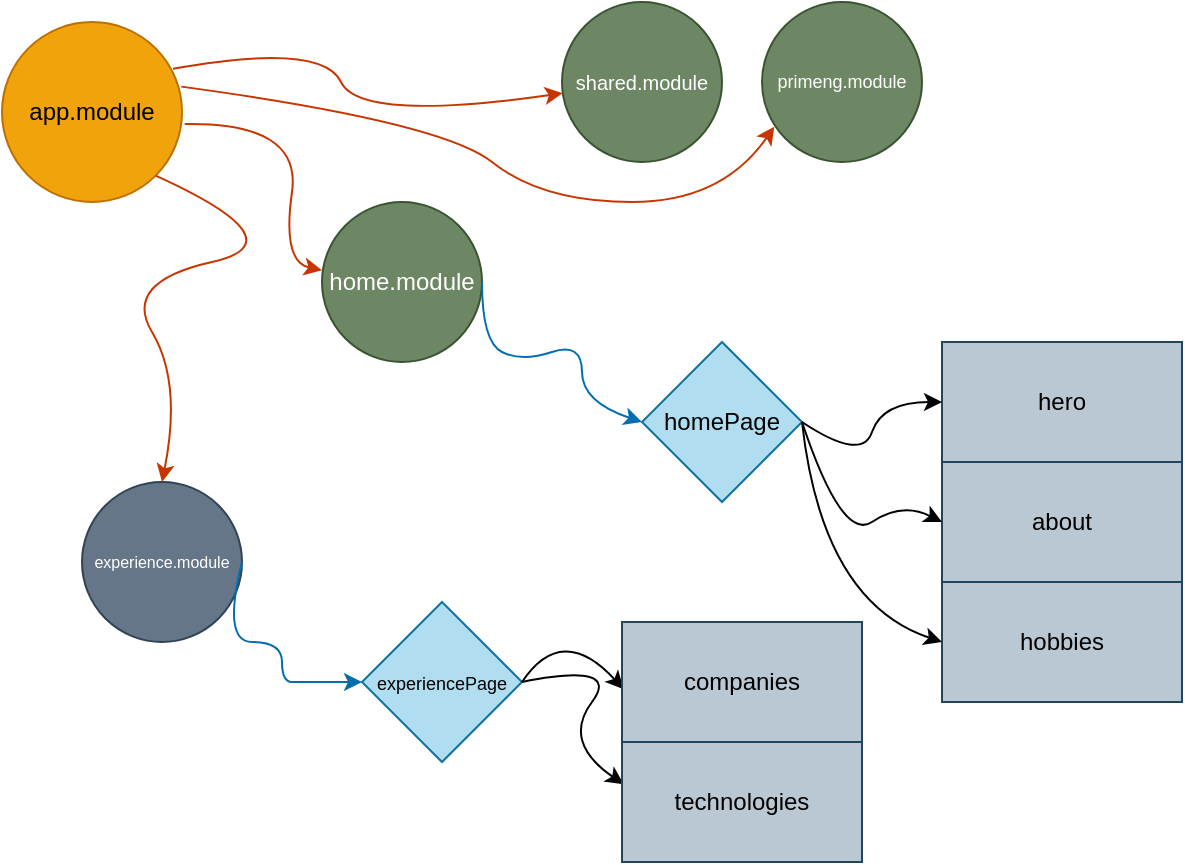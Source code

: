 <mxfile version="22.0.8" type="github">
  <diagram name="Página-1" id="QCgqJy8aZ9ezrLvFy5GA">
    <mxGraphModel dx="1434" dy="910" grid="1" gridSize="10" guides="1" tooltips="1" connect="1" arrows="1" fold="1" page="1" pageScale="1" pageWidth="850" pageHeight="1100" math="0" shadow="0">
      <root>
        <mxCell id="0" />
        <mxCell id="1" parent="0" />
        <mxCell id="O4AilVWGMQxsIXTBMNke-1" value="app.module" style="ellipse;whiteSpace=wrap;html=1;aspect=fixed;fillColor=#f0a30a;fontColor=#000000;strokeColor=#BD7000;" parent="1" vertex="1">
          <mxGeometry x="40" y="30" width="90" height="90" as="geometry" />
        </mxCell>
        <mxCell id="O4AilVWGMQxsIXTBMNke-2" value="home.module" style="ellipse;whiteSpace=wrap;html=1;aspect=fixed;fillColor=#6d8764;fontColor=#ffffff;strokeColor=#3A5431;" parent="1" vertex="1">
          <mxGeometry x="200" y="120" width="80" height="80" as="geometry" />
        </mxCell>
        <mxCell id="O4AilVWGMQxsIXTBMNke-7" value="" style="curved=1;endArrow=classic;html=1;rounded=0;exitX=1.015;exitY=0.567;exitDx=0;exitDy=0;exitPerimeter=0;entryX=0;entryY=0.426;entryDx=0;entryDy=0;entryPerimeter=0;fillColor=#fa6800;strokeColor=#C73500;" parent="1" source="O4AilVWGMQxsIXTBMNke-1" target="O4AilVWGMQxsIXTBMNke-2" edge="1">
          <mxGeometry width="50" height="50" relative="1" as="geometry">
            <mxPoint x="170" y="180" as="sourcePoint" />
            <mxPoint x="220" y="130" as="targetPoint" />
            <Array as="points">
              <mxPoint x="190" y="80" />
              <mxPoint x="180" y="150" />
            </Array>
          </mxGeometry>
        </mxCell>
        <mxCell id="O4AilVWGMQxsIXTBMNke-8" value="about" style="rounded=0;whiteSpace=wrap;html=1;fillColor=#bac8d3;strokeColor=#23445d;" parent="1" vertex="1">
          <mxGeometry x="510" y="250" width="120" height="60" as="geometry" />
        </mxCell>
        <mxCell id="O4AilVWGMQxsIXTBMNke-9" value="hero" style="rounded=0;whiteSpace=wrap;html=1;fillColor=#bac8d3;strokeColor=#23445d;" parent="1" vertex="1">
          <mxGeometry x="510" y="190" width="120" height="60" as="geometry" />
        </mxCell>
        <mxCell id="O4AilVWGMQxsIXTBMNke-10" value="hobbies" style="rounded=0;whiteSpace=wrap;html=1;fillColor=#bac8d3;strokeColor=#23445d;" parent="1" vertex="1">
          <mxGeometry x="510" y="310" width="120" height="60" as="geometry" />
        </mxCell>
        <mxCell id="O4AilVWGMQxsIXTBMNke-11" value="homePage" style="rhombus;whiteSpace=wrap;html=1;fillColor=#b1ddf0;strokeColor=#10739e;" parent="1" vertex="1">
          <mxGeometry x="360" y="190" width="80" height="80" as="geometry" />
        </mxCell>
        <mxCell id="O4AilVWGMQxsIXTBMNke-12" value="" style="curved=1;endArrow=classic;html=1;rounded=0;entryX=0;entryY=0.5;entryDx=0;entryDy=0;exitX=1;exitY=0.5;exitDx=0;exitDy=0;fillColor=#1ba1e2;strokeColor=#006EAF;" parent="1" source="O4AilVWGMQxsIXTBMNke-2" target="O4AilVWGMQxsIXTBMNke-11" edge="1">
          <mxGeometry width="50" height="50" relative="1" as="geometry">
            <mxPoint x="250" y="300" as="sourcePoint" />
            <mxPoint x="300" y="250" as="targetPoint" />
            <Array as="points">
              <mxPoint x="280" y="190" />
              <mxPoint x="300" y="200" />
              <mxPoint x="330" y="190" />
              <mxPoint x="330" y="220" />
              <mxPoint x="360" y="230" />
            </Array>
          </mxGeometry>
        </mxCell>
        <mxCell id="O4AilVWGMQxsIXTBMNke-13" value="" style="curved=1;endArrow=classic;html=1;rounded=0;exitX=1;exitY=0.5;exitDx=0;exitDy=0;" parent="1" source="O4AilVWGMQxsIXTBMNke-11" edge="1">
          <mxGeometry width="50" height="50" relative="1" as="geometry">
            <mxPoint x="460" y="270" as="sourcePoint" />
            <mxPoint x="510" y="220" as="targetPoint" />
            <Array as="points">
              <mxPoint x="470" y="250" />
              <mxPoint x="480" y="220" />
            </Array>
          </mxGeometry>
        </mxCell>
        <mxCell id="O4AilVWGMQxsIXTBMNke-15" value="" style="curved=1;endArrow=classic;html=1;rounded=0;exitX=1;exitY=0.5;exitDx=0;exitDy=0;" parent="1" source="O4AilVWGMQxsIXTBMNke-11" edge="1">
          <mxGeometry width="50" height="50" relative="1" as="geometry">
            <mxPoint x="440" y="290" as="sourcePoint" />
            <mxPoint x="510" y="280" as="targetPoint" />
            <Array as="points">
              <mxPoint x="460" y="290" />
              <mxPoint x="490" y="270" />
            </Array>
          </mxGeometry>
        </mxCell>
        <mxCell id="O4AilVWGMQxsIXTBMNke-16" value="" style="curved=1;endArrow=classic;html=1;rounded=0;exitX=1;exitY=0.5;exitDx=0;exitDy=0;" parent="1" source="O4AilVWGMQxsIXTBMNke-11" edge="1">
          <mxGeometry width="50" height="50" relative="1" as="geometry">
            <mxPoint x="440" y="350" as="sourcePoint" />
            <mxPoint x="510" y="340" as="targetPoint" />
            <Array as="points">
              <mxPoint x="450" y="320" />
            </Array>
          </mxGeometry>
        </mxCell>
        <mxCell id="O4AilVWGMQxsIXTBMNke-17" value="experience.module" style="ellipse;whiteSpace=wrap;html=1;aspect=fixed;fontSize=8;fillColor=#647687;fontColor=#ffffff;strokeColor=#314354;" parent="1" vertex="1">
          <mxGeometry x="80" y="260" width="80" height="80" as="geometry" />
        </mxCell>
        <mxCell id="O4AilVWGMQxsIXTBMNke-21" value="&lt;font style=&quot;font-size: 9px;&quot;&gt;experiencePage&lt;/font&gt;" style="rhombus;whiteSpace=wrap;html=1;fillColor=#b1ddf0;strokeColor=#10739e;" parent="1" vertex="1">
          <mxGeometry x="220" y="320" width="80" height="80" as="geometry" />
        </mxCell>
        <mxCell id="O4AilVWGMQxsIXTBMNke-22" value="" style="curved=1;endArrow=classic;html=1;rounded=0;entryX=0;entryY=0.5;entryDx=0;entryDy=0;exitX=1;exitY=0.5;exitDx=0;exitDy=0;fillColor=#1ba1e2;strokeColor=#006EAF;" parent="1" source="O4AilVWGMQxsIXTBMNke-17" target="O4AilVWGMQxsIXTBMNke-21" edge="1">
          <mxGeometry width="50" height="50" relative="1" as="geometry">
            <mxPoint x="170" y="480" as="sourcePoint" />
            <mxPoint x="220" y="430" as="targetPoint" />
            <Array as="points">
              <mxPoint x="150" y="340" />
              <mxPoint x="180" y="340" />
              <mxPoint x="180" y="360" />
              <mxPoint x="190" y="360" />
            </Array>
          </mxGeometry>
        </mxCell>
        <mxCell id="O4AilVWGMQxsIXTBMNke-26" value="" style="curved=1;endArrow=classic;html=1;rounded=0;exitX=1;exitY=0.5;exitDx=0;exitDy=0;entryX=0.007;entryY=0.353;entryDx=0;entryDy=0;entryPerimeter=0;" parent="1" source="O4AilVWGMQxsIXTBMNke-21" target="O4AilVWGMQxsIXTBMNke-18" edge="1">
          <mxGeometry width="50" height="50" relative="1" as="geometry">
            <mxPoint x="300" y="360" as="sourcePoint" />
            <mxPoint x="470" y="380" as="targetPoint" />
            <Array as="points">
              <mxPoint x="350" y="350" />
              <mxPoint x="320" y="390" />
            </Array>
          </mxGeometry>
        </mxCell>
        <mxCell id="O4AilVWGMQxsIXTBMNke-18" value="technologies" style="rounded=0;whiteSpace=wrap;html=1;fillColor=#bac8d3;strokeColor=#23445d;" parent="1" vertex="1">
          <mxGeometry x="350" y="390" width="120" height="60" as="geometry" />
        </mxCell>
        <mxCell id="O4AilVWGMQxsIXTBMNke-27" value="" style="curved=1;endArrow=classic;html=1;rounded=0;exitX=1;exitY=0.5;exitDx=0;exitDy=0;entryX=0.007;entryY=0.56;entryDx=0;entryDy=0;entryPerimeter=0;" parent="1" source="O4AilVWGMQxsIXTBMNke-21" target="O4AilVWGMQxsIXTBMNke-19" edge="1">
          <mxGeometry width="50" height="50" relative="1" as="geometry">
            <mxPoint x="300" y="360" as="sourcePoint" />
            <mxPoint x="370" y="320" as="targetPoint" />
            <Array as="points">
              <mxPoint x="320" y="330" />
            </Array>
          </mxGeometry>
        </mxCell>
        <mxCell id="O4AilVWGMQxsIXTBMNke-19" value="companies" style="rounded=0;whiteSpace=wrap;html=1;fillColor=#bac8d3;strokeColor=#23445d;" parent="1" vertex="1">
          <mxGeometry x="350" y="330" width="120" height="60" as="geometry" />
        </mxCell>
        <mxCell id="O4AilVWGMQxsIXTBMNke-28" value="" style="curved=1;endArrow=classic;html=1;rounded=0;exitX=1;exitY=1;exitDx=0;exitDy=0;fillColor=#fa6800;strokeColor=#C73500;" parent="1" source="O4AilVWGMQxsIXTBMNke-1" edge="1">
          <mxGeometry width="50" height="50" relative="1" as="geometry">
            <mxPoint x="131" y="141" as="sourcePoint" />
            <mxPoint x="120" y="260" as="targetPoint" />
            <Array as="points">
              <mxPoint x="190" y="140" />
              <mxPoint x="100" y="160" />
              <mxPoint x="130" y="210" />
            </Array>
          </mxGeometry>
        </mxCell>
        <mxCell id="O4AilVWGMQxsIXTBMNke-29" value="shared.module" style="ellipse;whiteSpace=wrap;html=1;aspect=fixed;fillColor=#6d8764;fontColor=#ffffff;strokeColor=#3A5431;fontSize=10;" parent="1" vertex="1">
          <mxGeometry x="320" y="20" width="80" height="80" as="geometry" />
        </mxCell>
        <mxCell id="O4AilVWGMQxsIXTBMNke-30" value="primeng.module" style="ellipse;whiteSpace=wrap;html=1;aspect=fixed;fillColor=#6d8764;fontColor=#ffffff;strokeColor=#3A5431;fontSize=9;" parent="1" vertex="1">
          <mxGeometry x="420" y="20" width="80" height="80" as="geometry" />
        </mxCell>
        <mxCell id="O4AilVWGMQxsIXTBMNke-32" value="" style="curved=1;endArrow=classic;html=1;rounded=0;exitX=0.95;exitY=0.26;exitDx=0;exitDy=0;exitPerimeter=0;fillColor=#fa6800;strokeColor=#C73500;" parent="1" source="O4AilVWGMQxsIXTBMNke-1" target="O4AilVWGMQxsIXTBMNke-29" edge="1">
          <mxGeometry width="50" height="50" relative="1" as="geometry">
            <mxPoint x="170" y="11" as="sourcePoint" />
            <mxPoint x="239" y="84" as="targetPoint" />
            <Array as="points">
              <mxPoint x="200" y="40" />
              <mxPoint x="219" y="80" />
            </Array>
          </mxGeometry>
        </mxCell>
        <mxCell id="O4AilVWGMQxsIXTBMNke-33" value="" style="curved=1;endArrow=classic;html=1;rounded=0;fillColor=#fa6800;strokeColor=#C73500;entryX=0.077;entryY=0.779;entryDx=0;entryDy=0;entryPerimeter=0;exitX=0.996;exitY=0.359;exitDx=0;exitDy=0;exitPerimeter=0;" parent="1" source="O4AilVWGMQxsIXTBMNke-1" target="O4AilVWGMQxsIXTBMNke-30" edge="1">
          <mxGeometry width="50" height="50" relative="1" as="geometry">
            <mxPoint x="160" y="70" as="sourcePoint" />
            <mxPoint x="450.921" y="88.534" as="targetPoint" />
            <Array as="points">
              <mxPoint x="260" y="80" />
              <mxPoint x="310" y="120" />
              <mxPoint x="400" y="120" />
            </Array>
          </mxGeometry>
        </mxCell>
      </root>
    </mxGraphModel>
  </diagram>
</mxfile>
